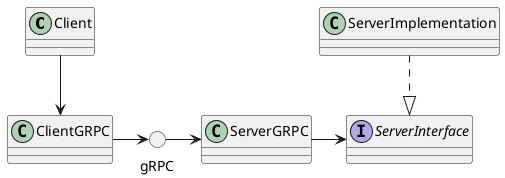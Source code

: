 @startuml classes
class Client
class ClientGRPC
class ServerGRPC
interface ServerInterface
class ServerImplementation
circle gRPC

Client --> ClientGRPC
ClientGRPC -r-> gRPC
ServerImplementation ..|> ServerInterface
ServerInterface <-l- ServerGRPC
ServerGRPC <-l- gRPC
@enduml
